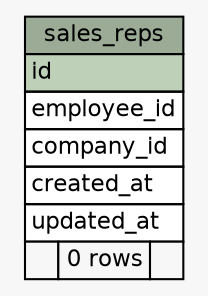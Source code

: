 // dot 2.40.1 on Linux 5.0.0-23-generic
// SchemaSpy rev 590
digraph "sales_reps" {
  graph [
    rankdir="RL"
    bgcolor="#f7f7f7"
    nodesep="0.18"
    ranksep="0.46"
    fontname="Helvetica"
    fontsize="11"
  ];
  node [
    fontname="Helvetica"
    fontsize="11"
    shape="plaintext"
  ];
  edge [
    arrowsize="0.8"
  ];
  "sales_reps" [
    label=<
    <TABLE BORDER="0" CELLBORDER="1" CELLSPACING="0" BGCOLOR="#ffffff">
      <TR><TD COLSPAN="3" BGCOLOR="#9bab96" ALIGN="CENTER">sales_reps</TD></TR>
      <TR><TD PORT="id" COLSPAN="3" BGCOLOR="#bed1b8" ALIGN="LEFT">id</TD></TR>
      <TR><TD PORT="employee_id" COLSPAN="3" ALIGN="LEFT">employee_id</TD></TR>
      <TR><TD PORT="company_id" COLSPAN="3" ALIGN="LEFT">company_id</TD></TR>
      <TR><TD PORT="created_at" COLSPAN="3" ALIGN="LEFT">created_at</TD></TR>
      <TR><TD PORT="updated_at" COLSPAN="3" ALIGN="LEFT">updated_at</TD></TR>
      <TR><TD ALIGN="LEFT" BGCOLOR="#f7f7f7">  </TD><TD ALIGN="RIGHT" BGCOLOR="#f7f7f7">0 rows</TD><TD ALIGN="RIGHT" BGCOLOR="#f7f7f7">  </TD></TR>
    </TABLE>>
    URL="tables/sales_reps.html"
    tooltip="sales_reps"
  ];
}
